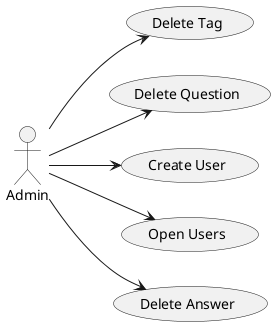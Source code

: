 @startuml

actor Admin

left to right direction

(Delete Tag) as UC1
(Delete Question) as UC2
(Create User) as UC3
(Open Users) as UC4
(Delete Answer) as UC5

Admin --> UC1
Admin --> UC2
Admin --> UC3
Admin --> UC4
Admin --> UC5

@enduml